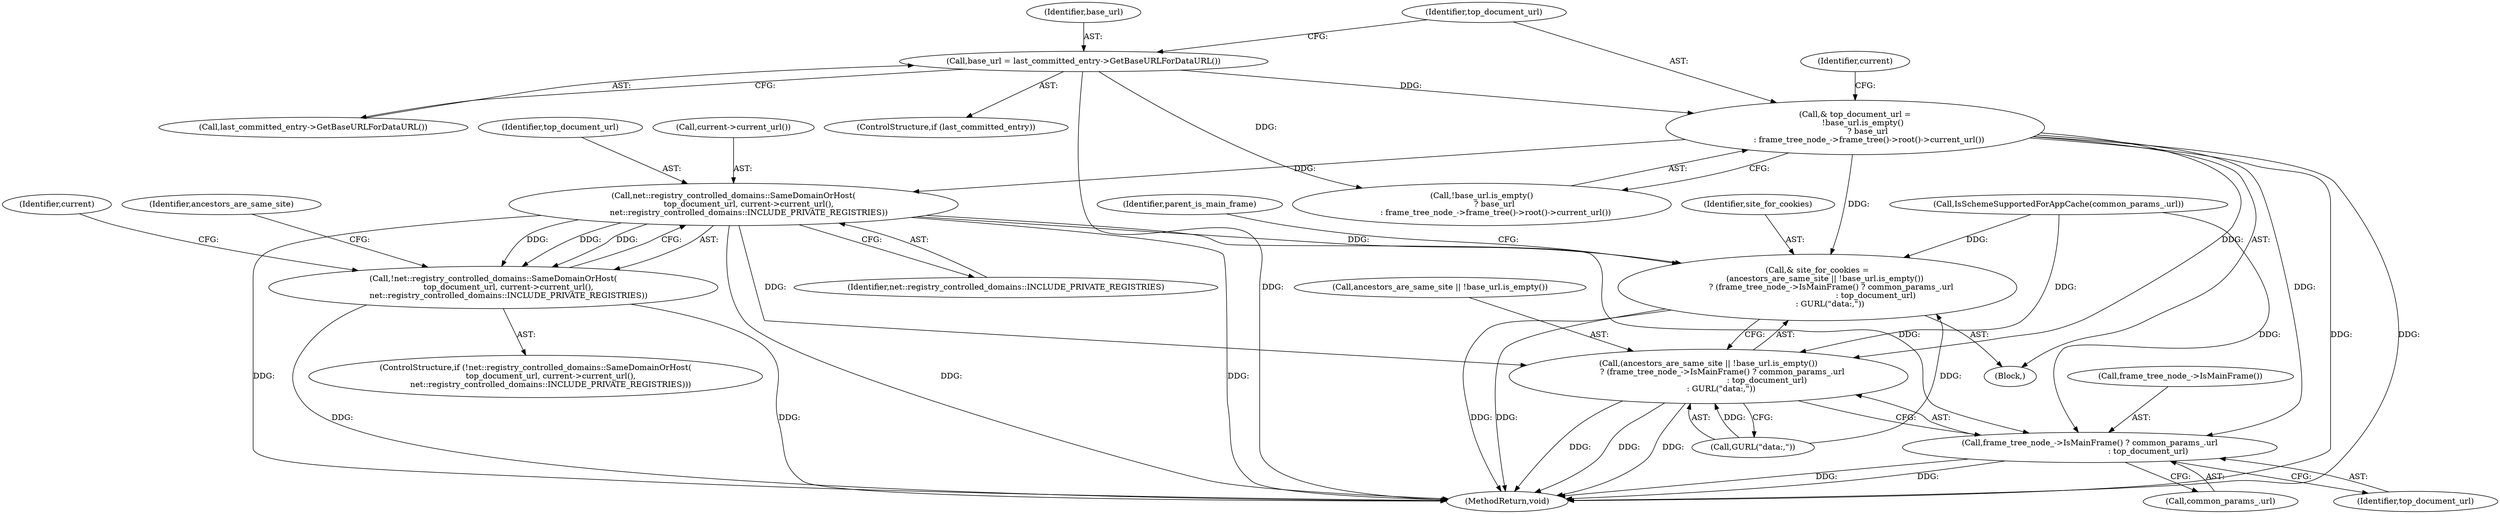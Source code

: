 digraph "0_Chrome_8355de453bb4014b74b2db5d7ca38c5664d65d83@API" {
"1000286" [label="(Call,net::registry_controlled_domains::SameDomainOrHost(\n            top_document_url, current->current_url(),\n            net::registry_controlled_domains::INCLUDE_PRIVATE_REGISTRIES))"];
"1000264" [label="(Call,& top_document_url =\n      !base_url.is_empty()\n          ? base_url\n           : frame_tree_node_->frame_tree()->root()->current_url())"];
"1000260" [label="(Call,base_url = last_committed_entry->GetBaseURLForDataURL())"];
"1000285" [label="(Call,!net::registry_controlled_domains::SameDomainOrHost(\n            top_document_url, current->current_url(),\n            net::registry_controlled_domains::INCLUDE_PRIVATE_REGISTRIES))"];
"1000298" [label="(Call,& site_for_cookies =\n      (ancestors_are_same_site || !base_url.is_empty())\n           ? (frame_tree_node_->IsMainFrame() ? common_params_.url\n                                              : top_document_url)\n          : GURL(\"data:,\"))"];
"1000300" [label="(Call,(ancestors_are_same_site || !base_url.is_empty())\n           ? (frame_tree_node_->IsMainFrame() ? common_params_.url\n                                              : top_document_url)\n          : GURL(\"data:,\"))"];
"1000305" [label="(Call,frame_tree_node_->IsMainFrame() ? common_params_.url\n                                              : top_document_url)"];
"1000306" [label="(Call,frame_tree_node_->IsMainFrame())"];
"1000301" [label="(Call,ancestors_are_same_site || !base_url.is_empty())"];
"1000104" [label="(Block,)"];
"1000305" [label="(Call,frame_tree_node_->IsMainFrame() ? common_params_.url\n                                              : top_document_url)"];
"1000292" [label="(Identifier,ancestors_are_same_site)"];
"1000232" [label="(Call,IsSchemeSupportedForAppCache(common_params_.url))"];
"1000299" [label="(Identifier,site_for_cookies)"];
"1000298" [label="(Call,& site_for_cookies =\n      (ancestors_are_same_site || !base_url.is_empty())\n           ? (frame_tree_node_->IsMainFrame() ? common_params_.url\n                                              : top_document_url)\n          : GURL(\"data:,\"))"];
"1000265" [label="(Identifier,top_document_url)"];
"1000310" [label="(Identifier,top_document_url)"];
"1000266" [label="(Call,!base_url.is_empty()\n          ? base_url\n           : frame_tree_node_->frame_tree()->root()->current_url())"];
"1000260" [label="(Call,base_url = last_committed_entry->GetBaseURLForDataURL())"];
"1000286" [label="(Call,net::registry_controlled_domains::SameDomainOrHost(\n            top_document_url, current->current_url(),\n            net::registry_controlled_domains::INCLUDE_PRIVATE_REGISTRIES))"];
"1000261" [label="(Identifier,base_url)"];
"1000284" [label="(ControlStructure,if (!net::registry_controlled_domains::SameDomainOrHost(\n            top_document_url, current->current_url(),\n            net::registry_controlled_domains::INCLUDE_PRIVATE_REGISTRIES)))"];
"1000391" [label="(MethodReturn,void)"];
"1000273" [label="(Identifier,current)"];
"1000307" [label="(Call,common_params_.url)"];
"1000311" [label="(Call,GURL(\"data:,\"))"];
"1000262" [label="(Call,last_committed_entry->GetBaseURLForDataURL())"];
"1000264" [label="(Call,& top_document_url =\n      !base_url.is_empty()\n          ? base_url\n           : frame_tree_node_->frame_tree()->root()->current_url())"];
"1000315" [label="(Identifier,parent_is_main_frame)"];
"1000285" [label="(Call,!net::registry_controlled_domains::SameDomainOrHost(\n            top_document_url, current->current_url(),\n            net::registry_controlled_domains::INCLUDE_PRIVATE_REGISTRIES))"];
"1000300" [label="(Call,(ancestors_are_same_site || !base_url.is_empty())\n           ? (frame_tree_node_->IsMainFrame() ? common_params_.url\n                                              : top_document_url)\n          : GURL(\"data:,\"))"];
"1000287" [label="(Identifier,top_document_url)"];
"1000295" [label="(Identifier,current)"];
"1000258" [label="(ControlStructure,if (last_committed_entry))"];
"1000288" [label="(Call,current->current_url())"];
"1000289" [label="(Identifier,net::registry_controlled_domains::INCLUDE_PRIVATE_REGISTRIES)"];
"1000286" -> "1000285"  [label="AST: "];
"1000286" -> "1000289"  [label="CFG: "];
"1000287" -> "1000286"  [label="AST: "];
"1000288" -> "1000286"  [label="AST: "];
"1000289" -> "1000286"  [label="AST: "];
"1000285" -> "1000286"  [label="CFG: "];
"1000286" -> "1000391"  [label="DDG: "];
"1000286" -> "1000391"  [label="DDG: "];
"1000286" -> "1000391"  [label="DDG: "];
"1000286" -> "1000285"  [label="DDG: "];
"1000286" -> "1000285"  [label="DDG: "];
"1000286" -> "1000285"  [label="DDG: "];
"1000264" -> "1000286"  [label="DDG: "];
"1000286" -> "1000298"  [label="DDG: "];
"1000286" -> "1000300"  [label="DDG: "];
"1000286" -> "1000305"  [label="DDG: "];
"1000264" -> "1000104"  [label="AST: "];
"1000264" -> "1000266"  [label="CFG: "];
"1000265" -> "1000264"  [label="AST: "];
"1000266" -> "1000264"  [label="AST: "];
"1000273" -> "1000264"  [label="CFG: "];
"1000264" -> "1000391"  [label="DDG: "];
"1000264" -> "1000391"  [label="DDG: "];
"1000260" -> "1000264"  [label="DDG: "];
"1000264" -> "1000298"  [label="DDG: "];
"1000264" -> "1000300"  [label="DDG: "];
"1000264" -> "1000305"  [label="DDG: "];
"1000260" -> "1000258"  [label="AST: "];
"1000260" -> "1000262"  [label="CFG: "];
"1000261" -> "1000260"  [label="AST: "];
"1000262" -> "1000260"  [label="AST: "];
"1000265" -> "1000260"  [label="CFG: "];
"1000260" -> "1000391"  [label="DDG: "];
"1000260" -> "1000266"  [label="DDG: "];
"1000285" -> "1000284"  [label="AST: "];
"1000292" -> "1000285"  [label="CFG: "];
"1000295" -> "1000285"  [label="CFG: "];
"1000285" -> "1000391"  [label="DDG: "];
"1000285" -> "1000391"  [label="DDG: "];
"1000298" -> "1000104"  [label="AST: "];
"1000298" -> "1000300"  [label="CFG: "];
"1000299" -> "1000298"  [label="AST: "];
"1000300" -> "1000298"  [label="AST: "];
"1000315" -> "1000298"  [label="CFG: "];
"1000298" -> "1000391"  [label="DDG: "];
"1000298" -> "1000391"  [label="DDG: "];
"1000232" -> "1000298"  [label="DDG: "];
"1000311" -> "1000298"  [label="DDG: "];
"1000300" -> "1000305"  [label="CFG: "];
"1000300" -> "1000311"  [label="CFG: "];
"1000301" -> "1000300"  [label="AST: "];
"1000305" -> "1000300"  [label="AST: "];
"1000311" -> "1000300"  [label="AST: "];
"1000300" -> "1000391"  [label="DDG: "];
"1000300" -> "1000391"  [label="DDG: "];
"1000300" -> "1000391"  [label="DDG: "];
"1000232" -> "1000300"  [label="DDG: "];
"1000311" -> "1000300"  [label="DDG: "];
"1000305" -> "1000307"  [label="CFG: "];
"1000305" -> "1000310"  [label="CFG: "];
"1000306" -> "1000305"  [label="AST: "];
"1000307" -> "1000305"  [label="AST: "];
"1000310" -> "1000305"  [label="AST: "];
"1000305" -> "1000391"  [label="DDG: "];
"1000305" -> "1000391"  [label="DDG: "];
"1000232" -> "1000305"  [label="DDG: "];
}
